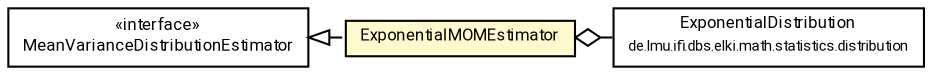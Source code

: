#!/usr/local/bin/dot
#
# Class diagram 
# Generated by UMLGraph version R5_7_2-60-g0e99a6 (http://www.spinellis.gr/umlgraph/)
#

digraph G {
	graph [fontnames="svg"]
	edge [fontname="Roboto",fontsize=7,labelfontname="Roboto",labelfontsize=7,color="black"];
	node [fontname="Roboto",fontcolor="black",fontsize=8,shape=plaintext,margin=0,width=0,height=0];
	nodesep=0.15;
	ranksep=0.25;
	rankdir=LR;
	// de.lmu.ifi.dbs.elki.math.statistics.distribution.estimator.ExponentialMOMEstimator
	c4106318 [label=<<table title="de.lmu.ifi.dbs.elki.math.statistics.distribution.estimator.ExponentialMOMEstimator" border="0" cellborder="1" cellspacing="0" cellpadding="2" bgcolor="lemonChiffon" href="ExponentialMOMEstimator.html" target="_parent">
		<tr><td><table border="0" cellspacing="0" cellpadding="1">
		<tr><td align="center" balign="center"> <font face="Roboto">ExponentialMOMEstimator</font> </td></tr>
		</table></td></tr>
		</table>>, URL="ExponentialMOMEstimator.html"];
	// de.lmu.ifi.dbs.elki.math.statistics.distribution.estimator.MeanVarianceDistributionEstimator<D extends de.lmu.ifi.dbs.elki.math.statistics.distribution.Distribution>
	c4106324 [label=<<table title="de.lmu.ifi.dbs.elki.math.statistics.distribution.estimator.MeanVarianceDistributionEstimator" border="0" cellborder="1" cellspacing="0" cellpadding="2" href="MeanVarianceDistributionEstimator.html" target="_parent">
		<tr><td><table border="0" cellspacing="0" cellpadding="1">
		<tr><td align="center" balign="center"> &#171;interface&#187; </td></tr>
		<tr><td align="center" balign="center"> <font face="Roboto">MeanVarianceDistributionEstimator</font> </td></tr>
		</table></td></tr>
		</table>>, URL="MeanVarianceDistributionEstimator.html"];
	// de.lmu.ifi.dbs.elki.math.statistics.distribution.ExponentialDistribution
	c4106397 [label=<<table title="de.lmu.ifi.dbs.elki.math.statistics.distribution.ExponentialDistribution" border="0" cellborder="1" cellspacing="0" cellpadding="2" href="../ExponentialDistribution.html" target="_parent">
		<tr><td><table border="0" cellspacing="0" cellpadding="1">
		<tr><td align="center" balign="center"> <font face="Roboto">ExponentialDistribution</font> </td></tr>
		<tr><td align="center" balign="center"> <font face="Roboto" point-size="7.0">de.lmu.ifi.dbs.elki.math.statistics.distribution</font> </td></tr>
		</table></td></tr>
		</table>>, URL="../ExponentialDistribution.html"];
	// de.lmu.ifi.dbs.elki.math.statistics.distribution.estimator.ExponentialMOMEstimator implements de.lmu.ifi.dbs.elki.math.statistics.distribution.estimator.MeanVarianceDistributionEstimator<D extends de.lmu.ifi.dbs.elki.math.statistics.distribution.Distribution>
	c4106324 -> c4106318 [arrowtail=empty,style=dashed,dir=back,weight=9];
	// de.lmu.ifi.dbs.elki.math.statistics.distribution.estimator.ExponentialMOMEstimator has de.lmu.ifi.dbs.elki.math.statistics.distribution.ExponentialDistribution
	c4106318 -> c4106397 [arrowhead=none,arrowtail=ediamond,dir=back,weight=4];
}

